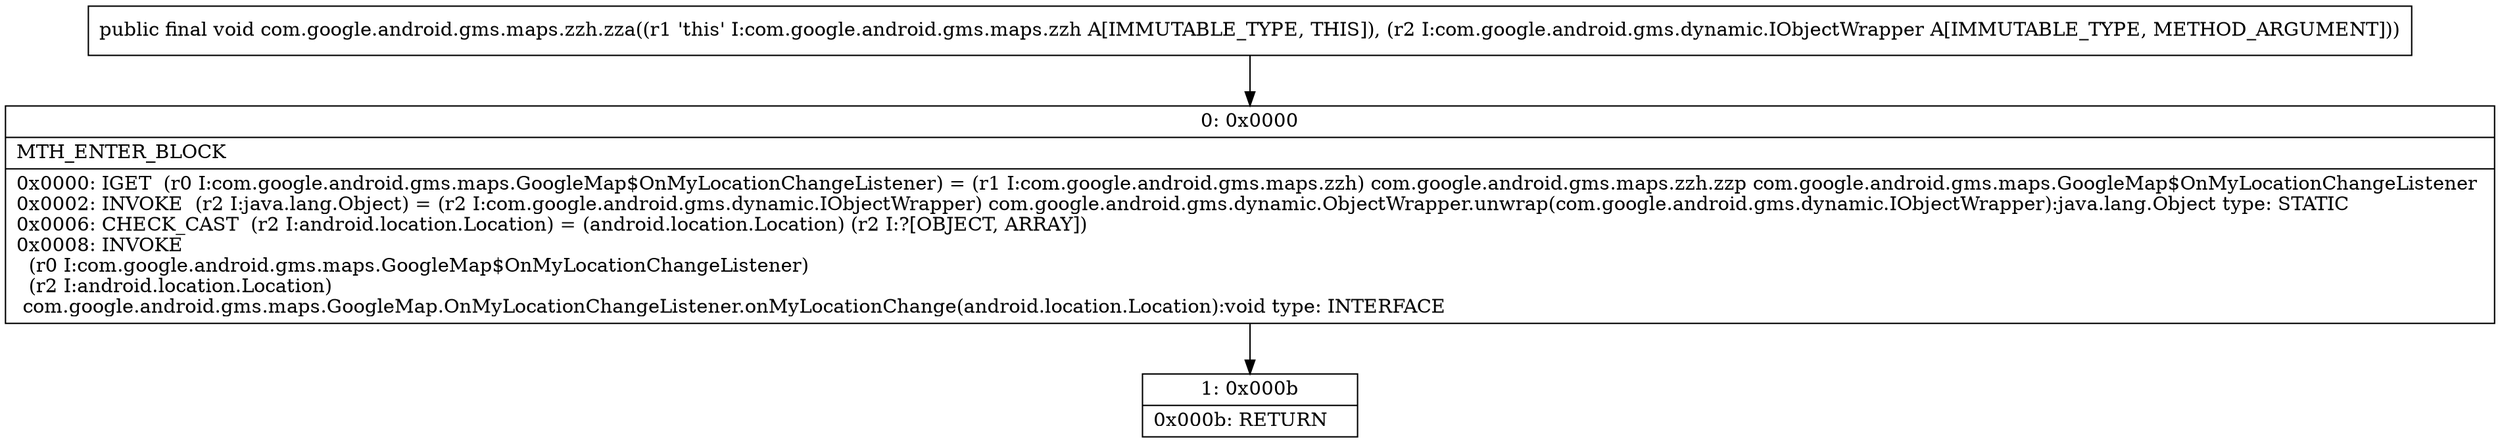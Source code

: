 digraph "CFG forcom.google.android.gms.maps.zzh.zza(Lcom\/google\/android\/gms\/dynamic\/IObjectWrapper;)V" {
Node_0 [shape=record,label="{0\:\ 0x0000|MTH_ENTER_BLOCK\l|0x0000: IGET  (r0 I:com.google.android.gms.maps.GoogleMap$OnMyLocationChangeListener) = (r1 I:com.google.android.gms.maps.zzh) com.google.android.gms.maps.zzh.zzp com.google.android.gms.maps.GoogleMap$OnMyLocationChangeListener \l0x0002: INVOKE  (r2 I:java.lang.Object) = (r2 I:com.google.android.gms.dynamic.IObjectWrapper) com.google.android.gms.dynamic.ObjectWrapper.unwrap(com.google.android.gms.dynamic.IObjectWrapper):java.lang.Object type: STATIC \l0x0006: CHECK_CAST  (r2 I:android.location.Location) = (android.location.Location) (r2 I:?[OBJECT, ARRAY]) \l0x0008: INVOKE  \l  (r0 I:com.google.android.gms.maps.GoogleMap$OnMyLocationChangeListener)\l  (r2 I:android.location.Location)\l com.google.android.gms.maps.GoogleMap.OnMyLocationChangeListener.onMyLocationChange(android.location.Location):void type: INTERFACE \l}"];
Node_1 [shape=record,label="{1\:\ 0x000b|0x000b: RETURN   \l}"];
MethodNode[shape=record,label="{public final void com.google.android.gms.maps.zzh.zza((r1 'this' I:com.google.android.gms.maps.zzh A[IMMUTABLE_TYPE, THIS]), (r2 I:com.google.android.gms.dynamic.IObjectWrapper A[IMMUTABLE_TYPE, METHOD_ARGUMENT])) }"];
MethodNode -> Node_0;
Node_0 -> Node_1;
}

